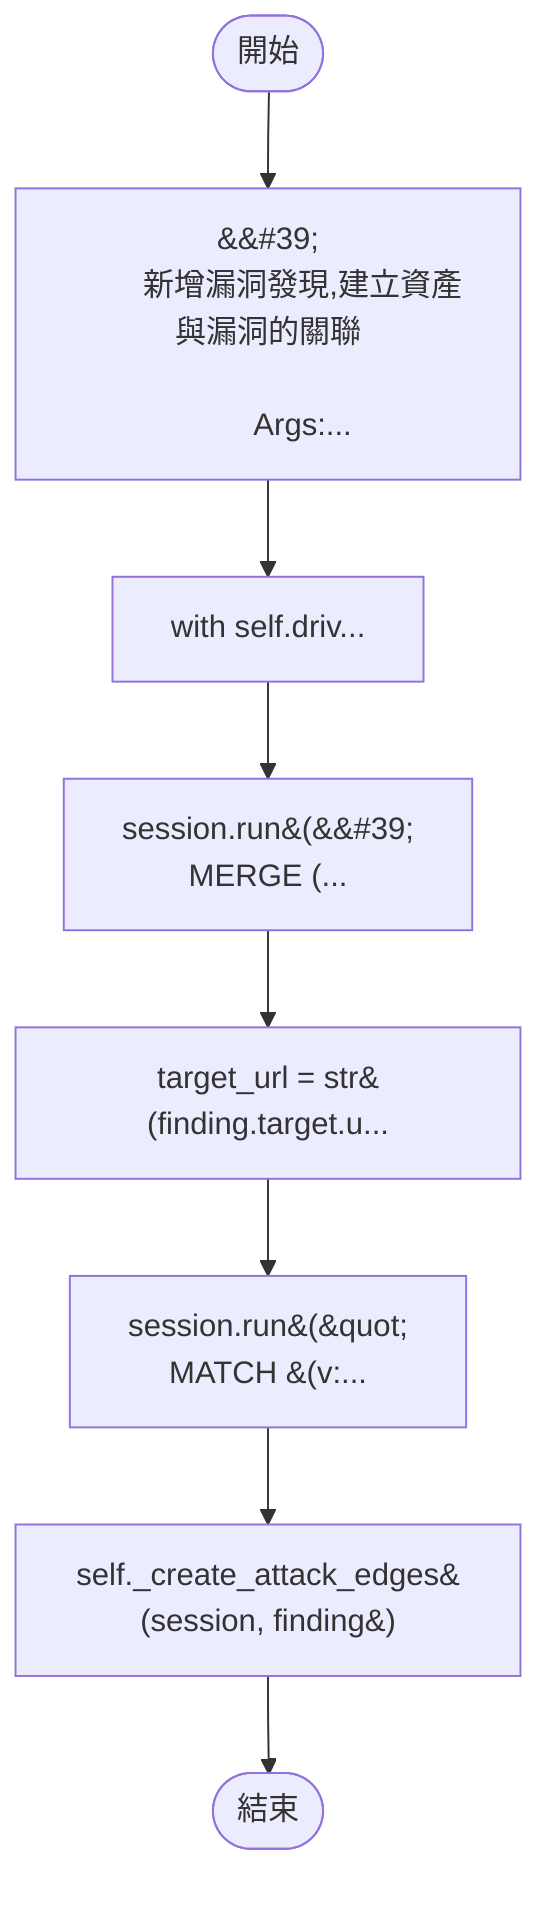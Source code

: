 flowchart TB
    n1([開始])
    n2([結束])
    n3[&amp;&#35;39;\n        新增漏洞發現,建立資產與漏洞的關聯\n\n        Args:...]
    n4[with self.driv...]
    n5[session.run&#40;&amp;&#35;39;\n                MERGE &#40...]
    n6[target_url = str&#40;finding.target.u...]
    n7[session.run&#40;&amp;quot;\n                MATCH &#40;v:...]
    n8[self._create_attack_edges&#40;session, finding&#41;]
    n1 --> n3
    n3 --> n4
    n4 --> n5
    n5 --> n6
    n6 --> n7
    n7 --> n8
    n8 --> n2
